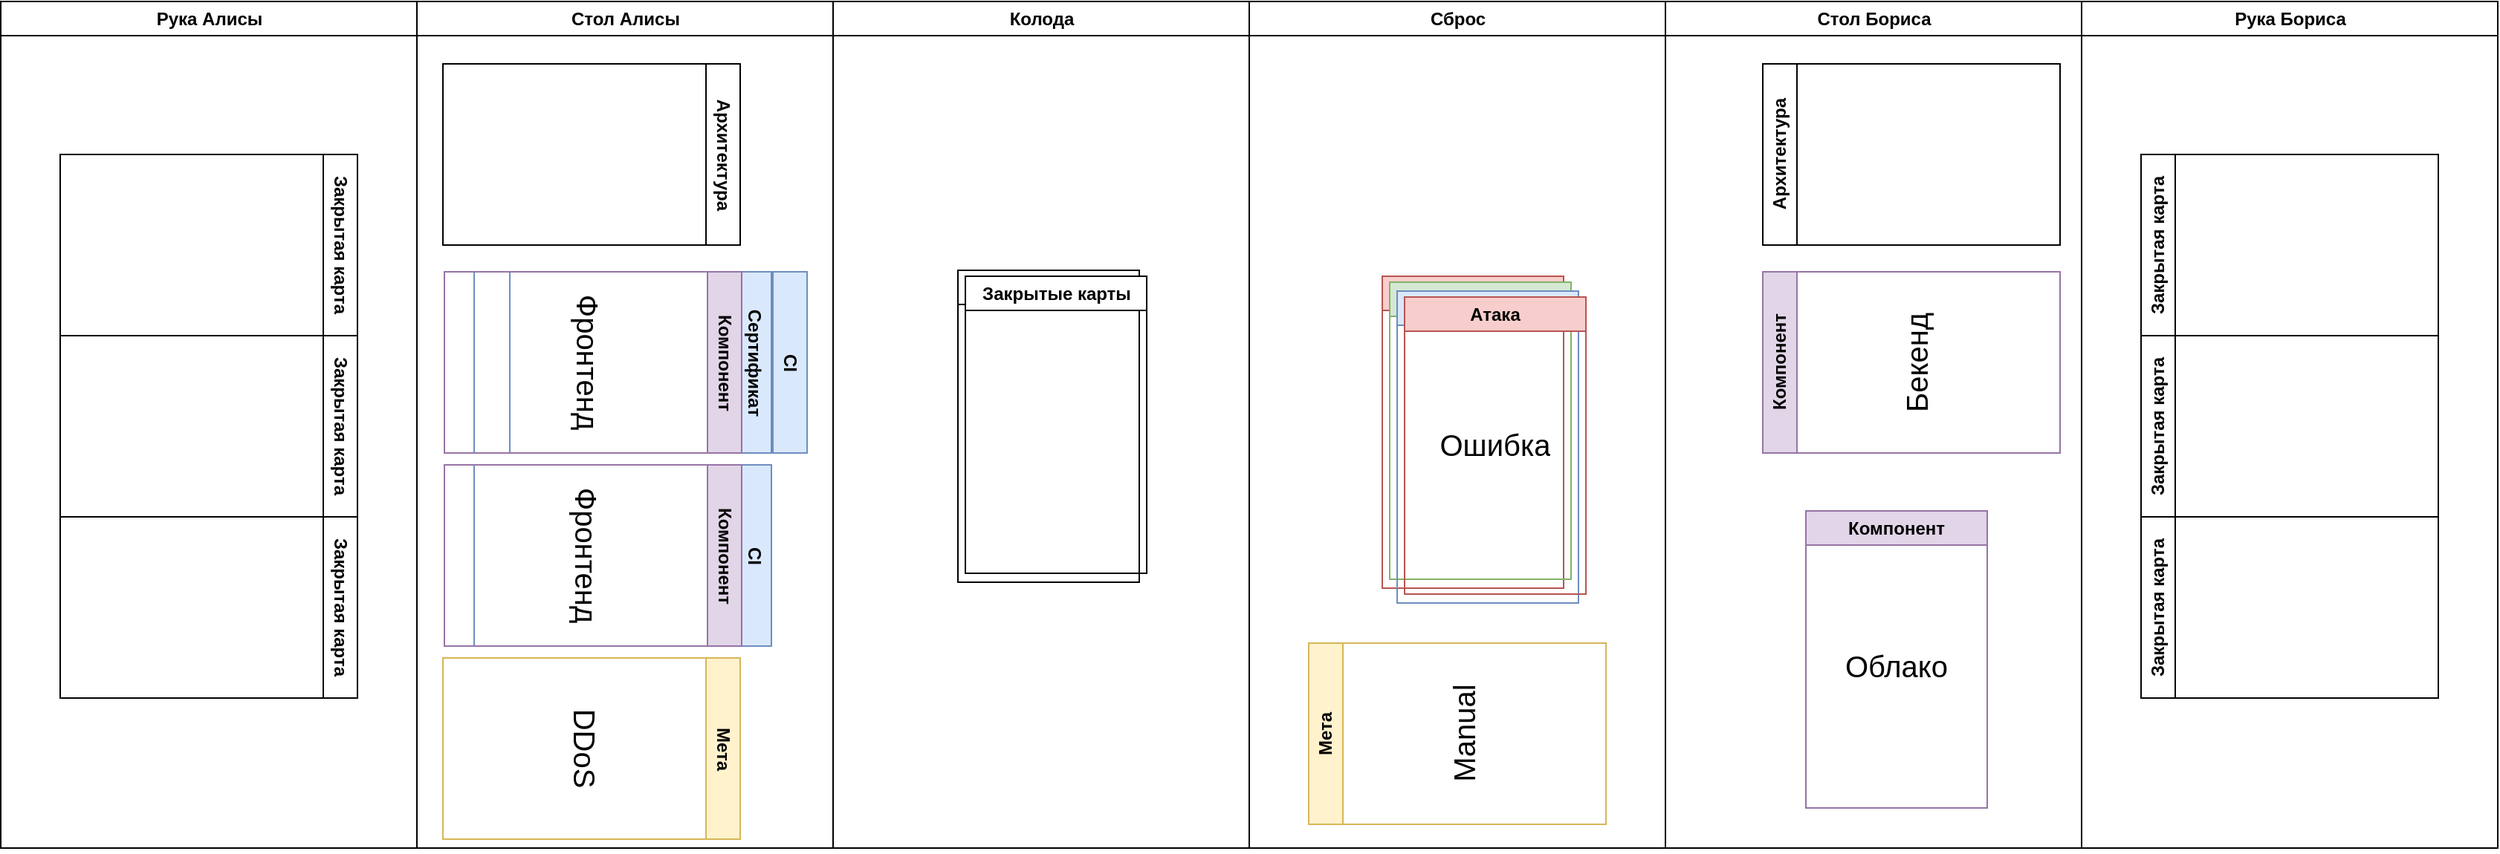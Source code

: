 <mxfile version="24.7.8">
  <diagram name="Page-1" id="e7e014a7-5840-1c2e-5031-d8a46d1fe8dd">
    <mxGraphModel dx="852" dy="584" grid="1" gridSize="10" guides="1" tooltips="1" connect="1" arrows="1" fold="1" page="1" pageScale="1" pageWidth="1169" pageHeight="826" background="none" math="0" shadow="0">
      <root>
        <mxCell id="0" />
        <mxCell id="1" parent="0" />
        <mxCell id="2" value="Рука Алисы" style="swimlane;whiteSpace=wrap" parent="1" vertex="1">
          <mxGeometry x="164.5" y="128" width="280" height="570" as="geometry" />
        </mxCell>
        <mxCell id="dYky7ozjCTGvR8onbQTt-42" value="&lt;div&gt;Закрытая карта&lt;/div&gt;" style="swimlane;horizontal=0;whiteSpace=wrap;html=1;rotation=-180;" parent="2" vertex="1">
          <mxGeometry x="40" y="103" width="200" height="122" as="geometry" />
        </mxCell>
        <mxCell id="dYky7ozjCTGvR8onbQTt-43" value="&lt;div&gt;Закрытая карта&lt;/div&gt;" style="swimlane;horizontal=0;whiteSpace=wrap;html=1;rotation=-180;" parent="2" vertex="1">
          <mxGeometry x="40" y="225" width="200" height="122" as="geometry" />
        </mxCell>
        <mxCell id="dYky7ozjCTGvR8onbQTt-52" value="&lt;div&gt;Закрытая карта&lt;/div&gt;" style="swimlane;horizontal=0;whiteSpace=wrap;html=1;rotation=-180;" parent="2" vertex="1">
          <mxGeometry x="40" y="347" width="200" height="122" as="geometry" />
        </mxCell>
        <mxCell id="3" value="Стол Алисы" style="swimlane;whiteSpace=wrap" parent="1" vertex="1">
          <mxGeometry x="444.5" y="128" width="280" height="570" as="geometry" />
        </mxCell>
        <mxCell id="kVKbn-yuMC2sfHe30jHJ-10" value="CI" style="swimlane;horizontal=0;whiteSpace=wrap;html=1;rotation=-180;fillColor=#dae8fc;strokeColor=#6c8ebf;" parent="3" vertex="1">
          <mxGeometry x="62.5" y="182" width="200" height="122" as="geometry" />
        </mxCell>
        <mxCell id="kVKbn-yuMC2sfHe30jHJ-12" value="&lt;div&gt;Сертификат&lt;/div&gt;" style="swimlane;horizontal=0;whiteSpace=wrap;html=1;rotation=-180;fillColor=#dae8fc;strokeColor=#6c8ebf;" parent="kVKbn-yuMC2sfHe30jHJ-10" vertex="1">
          <mxGeometry x="-24" width="200" height="122" as="geometry" />
        </mxCell>
        <mxCell id="dYky7ozjCTGvR8onbQTt-59" value="&lt;div&gt;Компонент&lt;/div&gt;" style="swimlane;horizontal=0;whiteSpace=wrap;html=1;rotation=-180;fillColor=#e1d5e7;strokeColor=#9673a6;" parent="kVKbn-yuMC2sfHe30jHJ-12" vertex="1">
          <mxGeometry x="-20" width="200" height="122" as="geometry" />
        </mxCell>
        <mxCell id="dYky7ozjCTGvR8onbQTt-60" value="&lt;div align=&quot;center&quot; style=&quot;font-size: 20px;&quot;&gt;&lt;font style=&quot;font-size: 20px;&quot;&gt;Фронтенд&lt;br&gt;&lt;/font&gt;&lt;/div&gt;&lt;div align=&quot;center&quot;&gt;&lt;br&gt;&lt;/div&gt;" style="text;strokeColor=none;fillColor=none;align=center;verticalAlign=middle;spacingLeft=4;spacingRight=4;overflow=hidden;points=[[0,0.5],[1,0.5]];portConstraint=eastwest;rotatable=0;whiteSpace=wrap;html=1;rotation=-270;" parent="dYky7ozjCTGvR8onbQTt-59" vertex="1">
          <mxGeometry x="26" y="46" width="140" height="30" as="geometry" />
        </mxCell>
        <mxCell id="kVKbn-yuMC2sfHe30jHJ-13" value="CI" style="swimlane;horizontal=0;whiteSpace=wrap;html=1;rotation=-180;fillColor=#dae8fc;strokeColor=#6c8ebf;" parent="3" vertex="1">
          <mxGeometry x="38.5" y="312" width="200" height="122" as="geometry" />
        </mxCell>
        <mxCell id="kVKbn-yuMC2sfHe30jHJ-6" value="&lt;div&gt;Компонент&lt;/div&gt;" style="swimlane;horizontal=0;whiteSpace=wrap;html=1;rotation=-180;fillColor=#e1d5e7;strokeColor=#9673a6;" parent="kVKbn-yuMC2sfHe30jHJ-13" vertex="1">
          <mxGeometry x="-20" width="200" height="122" as="geometry" />
        </mxCell>
        <mxCell id="kVKbn-yuMC2sfHe30jHJ-7" value="&lt;div align=&quot;center&quot; style=&quot;font-size: 20px;&quot;&gt;&lt;font style=&quot;font-size: 20px;&quot;&gt;Фронтенд&lt;br&gt;&lt;/font&gt;&lt;/div&gt;" style="text;strokeColor=none;fillColor=none;align=center;verticalAlign=middle;spacingLeft=4;spacingRight=4;overflow=hidden;points=[[0,0.5],[1,0.5]];portConstraint=eastwest;rotatable=0;whiteSpace=wrap;html=1;rotation=-270;" parent="kVKbn-yuMC2sfHe30jHJ-6" vertex="1">
          <mxGeometry x="26" y="46" width="140" height="30" as="geometry" />
        </mxCell>
        <mxCell id="kVKbn-yuMC2sfHe30jHJ-4" value="Мета" style="swimlane;horizontal=0;whiteSpace=wrap;html=1;rotation=-180;fillColor=#fff2cc;strokeColor=#d6b656;" parent="3" vertex="1">
          <mxGeometry x="17.5" y="442" width="200" height="122" as="geometry" />
        </mxCell>
        <mxCell id="kVKbn-yuMC2sfHe30jHJ-5" value="&lt;div align=&quot;center&quot; style=&quot;font-size: 20px;&quot;&gt;&lt;font style=&quot;font-size: 20px;&quot;&gt;DDoS&lt;br&gt;&lt;/font&gt;&lt;/div&gt;" style="text;strokeColor=none;fillColor=none;align=center;verticalAlign=middle;spacingLeft=4;spacingRight=4;overflow=hidden;points=[[0,0.5],[1,0.5]];portConstraint=eastwest;rotatable=0;whiteSpace=wrap;html=1;rotation=-270;" parent="kVKbn-yuMC2sfHe30jHJ-4" vertex="1">
          <mxGeometry x="26" y="46" width="140" height="30" as="geometry" />
        </mxCell>
        <mxCell id="Hk7dOXYgMEHAXx12Ol8E-4" value="&lt;div&gt;Архитектура&lt;/div&gt;" style="swimlane;horizontal=0;whiteSpace=wrap;html=1;rotation=-180;" parent="3" vertex="1">
          <mxGeometry x="17.5" y="42" width="200" height="122" as="geometry" />
        </mxCell>
        <mxCell id="4" value="Колода" style="swimlane;whiteSpace=wrap" parent="1" vertex="1">
          <mxGeometry x="724.5" y="128" width="280" height="570" as="geometry" />
        </mxCell>
        <mxCell id="dYky7ozjCTGvR8onbQTt-58" value="&lt;div&gt;Закрытые карты&lt;/div&gt;" style="swimlane;horizontal=0;whiteSpace=wrap;html=1;rotation=90;" parent="4" vertex="1">
          <mxGeometry x="40" y="225" width="210" height="122" as="geometry" />
        </mxCell>
        <mxCell id="dYky7ozjCTGvR8onbQTt-61" value="&lt;div&gt;Закрытые карты&lt;/div&gt;" style="swimlane;horizontal=0;whiteSpace=wrap;html=1;rotation=90;" parent="dYky7ozjCTGvR8onbQTt-58" vertex="1">
          <mxGeometry x="10" y="-1" width="200" height="122" as="geometry" />
        </mxCell>
        <mxCell id="dYky7ozjCTGvR8onbQTt-41" value="Сброс" style="swimlane;whiteSpace=wrap" parent="1" vertex="1">
          <mxGeometry x="1004.5" y="128" width="280" height="570" as="geometry" />
        </mxCell>
        <mxCell id="kVKbn-yuMC2sfHe30jHJ-8" value="Мета" style="swimlane;horizontal=0;whiteSpace=wrap;html=1;rotation=0;fillColor=#fff2cc;strokeColor=#d6b656;" parent="dYky7ozjCTGvR8onbQTt-41" vertex="1">
          <mxGeometry x="40" y="432" width="200" height="122" as="geometry" />
        </mxCell>
        <mxCell id="kVKbn-yuMC2sfHe30jHJ-9" value="&lt;div align=&quot;center&quot; style=&quot;font-size: 20px;&quot;&gt;&lt;font style=&quot;font-size: 20px;&quot;&gt;Manual&lt;/font&gt;&lt;/div&gt;" style="text;strokeColor=none;fillColor=none;align=center;verticalAlign=middle;spacingLeft=4;spacingRight=4;overflow=hidden;points=[[0,0.5],[1,0.5]];portConstraint=eastwest;rotatable=0;whiteSpace=wrap;html=1;rotation=-90;" parent="kVKbn-yuMC2sfHe30jHJ-8" vertex="1">
          <mxGeometry x="34" y="46" width="140" height="30" as="geometry" />
        </mxCell>
        <mxCell id="dYky7ozjCTGvR8onbQTt-65" value="&lt;div&gt;Закрытые карты&lt;/div&gt;" style="swimlane;horizontal=0;whiteSpace=wrap;html=1;rotation=90;fillColor=#f8cecc;strokeColor=#b85450;" parent="1" vertex="1">
          <mxGeometry x="1050" y="357" width="210" height="122" as="geometry" />
        </mxCell>
        <mxCell id="dYky7ozjCTGvR8onbQTt-66" value="&lt;div&gt;Закрытые карты&lt;/div&gt;" style="swimlane;horizontal=0;whiteSpace=wrap;html=1;rotation=90;fillColor=#d5e8d4;strokeColor=#82b366;" parent="dYky7ozjCTGvR8onbQTt-65" vertex="1">
          <mxGeometry x="10" y="-1" width="200" height="122" as="geometry" />
        </mxCell>
        <mxCell id="dYky7ozjCTGvR8onbQTt-67" value="&lt;div&gt;Закрытые карты&lt;/div&gt;" style="swimlane;horizontal=0;whiteSpace=wrap;html=1;rotation=90;fillColor=#dae8fc;strokeColor=#6c8ebf;" parent="1" vertex="1">
          <mxGeometry x="1060" y="367" width="210" height="122" as="geometry" />
        </mxCell>
        <mxCell id="dYky7ozjCTGvR8onbQTt-68" value="Атака" style="swimlane;horizontal=0;whiteSpace=wrap;html=1;rotation=90;fillColor=#f8cecc;strokeColor=#b85450;" parent="dYky7ozjCTGvR8onbQTt-67" vertex="1">
          <mxGeometry x="10" y="-1" width="200" height="122" as="geometry" />
        </mxCell>
        <mxCell id="dYky7ozjCTGvR8onbQTt-69" value="&lt;div align=&quot;center&quot; style=&quot;font-size: 20px;&quot;&gt;&lt;font style=&quot;font-size: 20px;&quot;&gt;Ошибка&lt;br&gt;&lt;/font&gt;&lt;/div&gt;&lt;div align=&quot;center&quot;&gt;&lt;br&gt;&lt;/div&gt;" style="text;strokeColor=none;fillColor=none;align=center;verticalAlign=middle;spacingLeft=4;spacingRight=4;overflow=hidden;points=[[0,0.5],[1,0.5]];portConstraint=eastwest;rotatable=0;whiteSpace=wrap;html=1;" parent="dYky7ozjCTGvR8onbQTt-68" vertex="1">
          <mxGeometry x="30" y="46" width="140" height="30" as="geometry" />
        </mxCell>
        <mxCell id="dYky7ozjCTGvR8onbQTt-74" value="Рука Бориса" style="swimlane;whiteSpace=wrap" parent="1" vertex="1">
          <mxGeometry x="1564.5" y="128" width="280" height="570" as="geometry" />
        </mxCell>
        <mxCell id="dYky7ozjCTGvR8onbQTt-75" value="&lt;div&gt;Закрытая карта&lt;/div&gt;" style="swimlane;horizontal=0;whiteSpace=wrap;html=1;rotation=0;" parent="dYky7ozjCTGvR8onbQTt-74" vertex="1">
          <mxGeometry x="40" y="103" width="200" height="122" as="geometry" />
        </mxCell>
        <mxCell id="dYky7ozjCTGvR8onbQTt-76" value="&lt;div&gt;Закрытая карта&lt;/div&gt;" style="swimlane;horizontal=0;whiteSpace=wrap;html=1;rotation=0;" parent="dYky7ozjCTGvR8onbQTt-74" vertex="1">
          <mxGeometry x="40" y="225" width="200" height="122" as="geometry" />
        </mxCell>
        <mxCell id="dYky7ozjCTGvR8onbQTt-77" value="&lt;div&gt;Закрытая карта&lt;/div&gt;" style="swimlane;horizontal=0;whiteSpace=wrap;html=1;rotation=0;" parent="dYky7ozjCTGvR8onbQTt-74" vertex="1">
          <mxGeometry x="40" y="347" width="200" height="122" as="geometry" />
        </mxCell>
        <mxCell id="dYky7ozjCTGvR8onbQTt-78" value="Стол Бориса" style="swimlane;whiteSpace=wrap" parent="1" vertex="1">
          <mxGeometry x="1284.5" y="128" width="280" height="570" as="geometry" />
        </mxCell>
        <mxCell id="dYky7ozjCTGvR8onbQTt-81" value="&lt;div&gt;Компонент&lt;/div&gt;" style="swimlane;horizontal=0;whiteSpace=wrap;html=1;rotation=0;fillColor=#e1d5e7;strokeColor=#9673a6;" parent="dYky7ozjCTGvR8onbQTt-78" vertex="1">
          <mxGeometry x="65.5" y="182" width="200" height="122" as="geometry" />
        </mxCell>
        <mxCell id="dYky7ozjCTGvR8onbQTt-82" value="&lt;div align=&quot;center&quot; style=&quot;font-size: 20px;&quot;&gt;&lt;font style=&quot;font-size: 20px;&quot;&gt;Бекенд&lt;br&gt;&lt;/font&gt;&lt;/div&gt;&lt;div align=&quot;center&quot;&gt;&lt;br&gt;&lt;/div&gt;" style="text;strokeColor=none;fillColor=none;align=center;verticalAlign=middle;spacingLeft=4;spacingRight=4;overflow=hidden;points=[[0,0.5],[1,0.5]];portConstraint=eastwest;rotatable=0;whiteSpace=wrap;html=1;rotation=-90;" parent="dYky7ozjCTGvR8onbQTt-81" vertex="1">
          <mxGeometry x="34" y="46" width="140" height="30" as="geometry" />
        </mxCell>
        <mxCell id="Hk7dOXYgMEHAXx12Ol8E-5" value="&lt;div&gt;Архитектура&lt;/div&gt;" style="swimlane;horizontal=0;whiteSpace=wrap;html=1;rotation=0;" parent="dYky7ozjCTGvR8onbQTt-78" vertex="1">
          <mxGeometry x="65.5" y="42" width="200" height="122" as="geometry" />
        </mxCell>
        <mxCell id="dYky7ozjCTGvR8onbQTt-79" value="&lt;div&gt;Компонент&lt;/div&gt;" style="swimlane;horizontal=0;whiteSpace=wrap;html=1;rotation=90;fillColor=#e1d5e7;strokeColor=#9673a6;" parent="dYky7ozjCTGvR8onbQTt-78" vertex="1">
          <mxGeometry x="55.5" y="382" width="200" height="122" as="geometry" />
        </mxCell>
        <mxCell id="dYky7ozjCTGvR8onbQTt-80" value="&lt;div align=&quot;center&quot; style=&quot;font-size: 20px;&quot;&gt;&lt;font style=&quot;font-size: 20px;&quot;&gt;Облако&lt;br&gt;&lt;/font&gt;&lt;/div&gt;" style="text;strokeColor=none;fillColor=none;align=center;verticalAlign=middle;spacingLeft=4;spacingRight=4;overflow=hidden;points=[[0,0.5],[1,0.5]];portConstraint=eastwest;rotatable=0;whiteSpace=wrap;html=1;rotation=0;" parent="dYky7ozjCTGvR8onbQTt-79" vertex="1">
          <mxGeometry x="30" y="50" width="140" height="30" as="geometry" />
        </mxCell>
      </root>
    </mxGraphModel>
  </diagram>
</mxfile>
